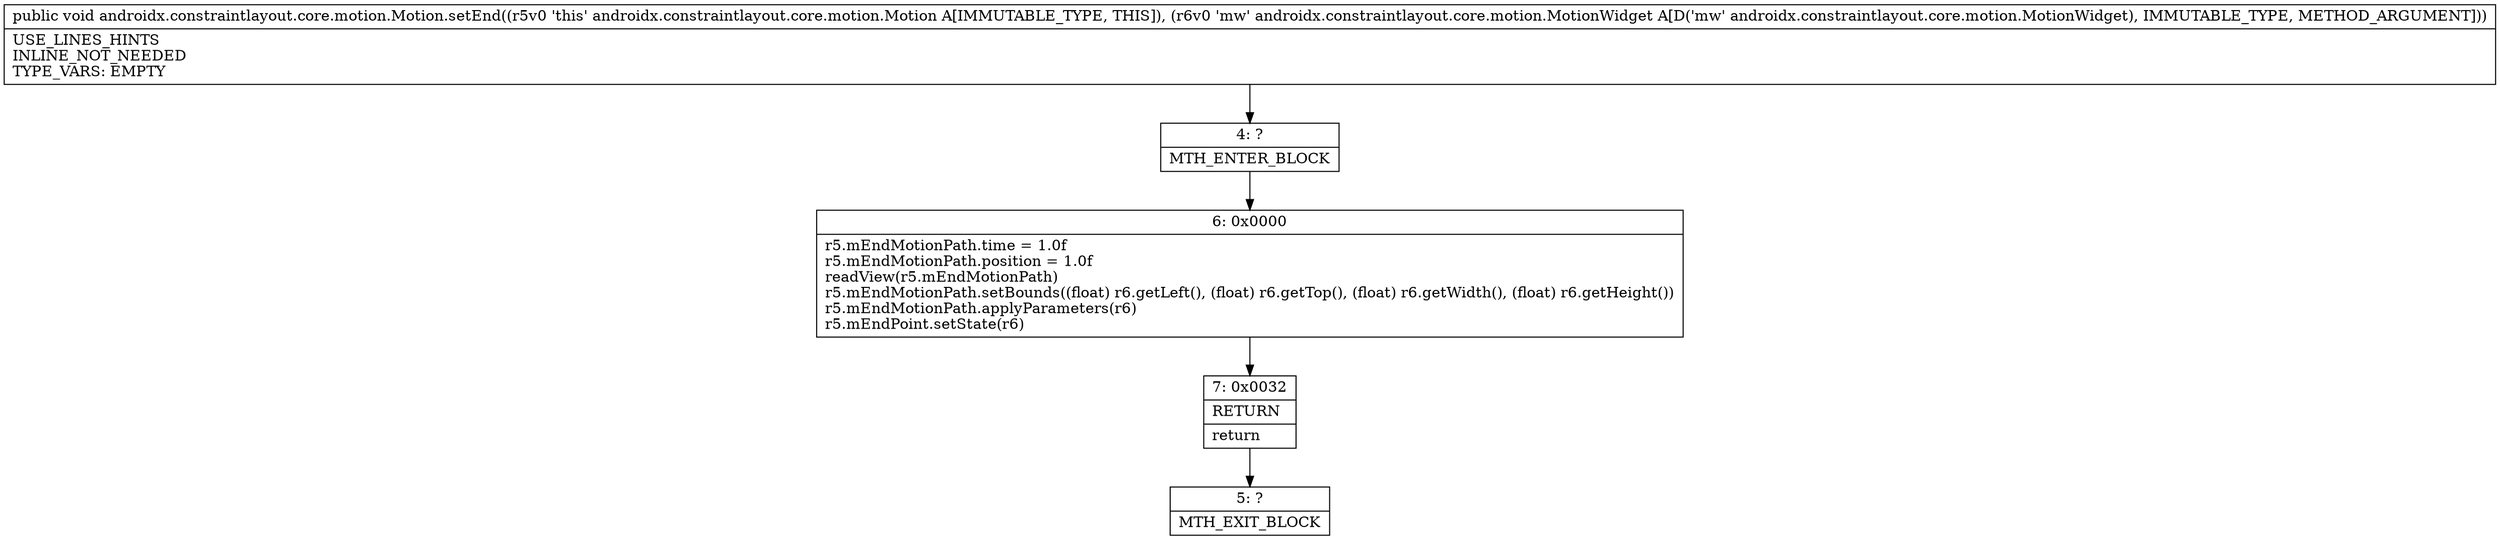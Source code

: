 digraph "CFG forandroidx.constraintlayout.core.motion.Motion.setEnd(Landroidx\/constraintlayout\/core\/motion\/MotionWidget;)V" {
Node_4 [shape=record,label="{4\:\ ?|MTH_ENTER_BLOCK\l}"];
Node_6 [shape=record,label="{6\:\ 0x0000|r5.mEndMotionPath.time = 1.0f\lr5.mEndMotionPath.position = 1.0f\lreadView(r5.mEndMotionPath)\lr5.mEndMotionPath.setBounds((float) r6.getLeft(), (float) r6.getTop(), (float) r6.getWidth(), (float) r6.getHeight())\lr5.mEndMotionPath.applyParameters(r6)\lr5.mEndPoint.setState(r6)\l}"];
Node_7 [shape=record,label="{7\:\ 0x0032|RETURN\l|return\l}"];
Node_5 [shape=record,label="{5\:\ ?|MTH_EXIT_BLOCK\l}"];
MethodNode[shape=record,label="{public void androidx.constraintlayout.core.motion.Motion.setEnd((r5v0 'this' androidx.constraintlayout.core.motion.Motion A[IMMUTABLE_TYPE, THIS]), (r6v0 'mw' androidx.constraintlayout.core.motion.MotionWidget A[D('mw' androidx.constraintlayout.core.motion.MotionWidget), IMMUTABLE_TYPE, METHOD_ARGUMENT]))  | USE_LINES_HINTS\lINLINE_NOT_NEEDED\lTYPE_VARS: EMPTY\l}"];
MethodNode -> Node_4;Node_4 -> Node_6;
Node_6 -> Node_7;
Node_7 -> Node_5;
}

